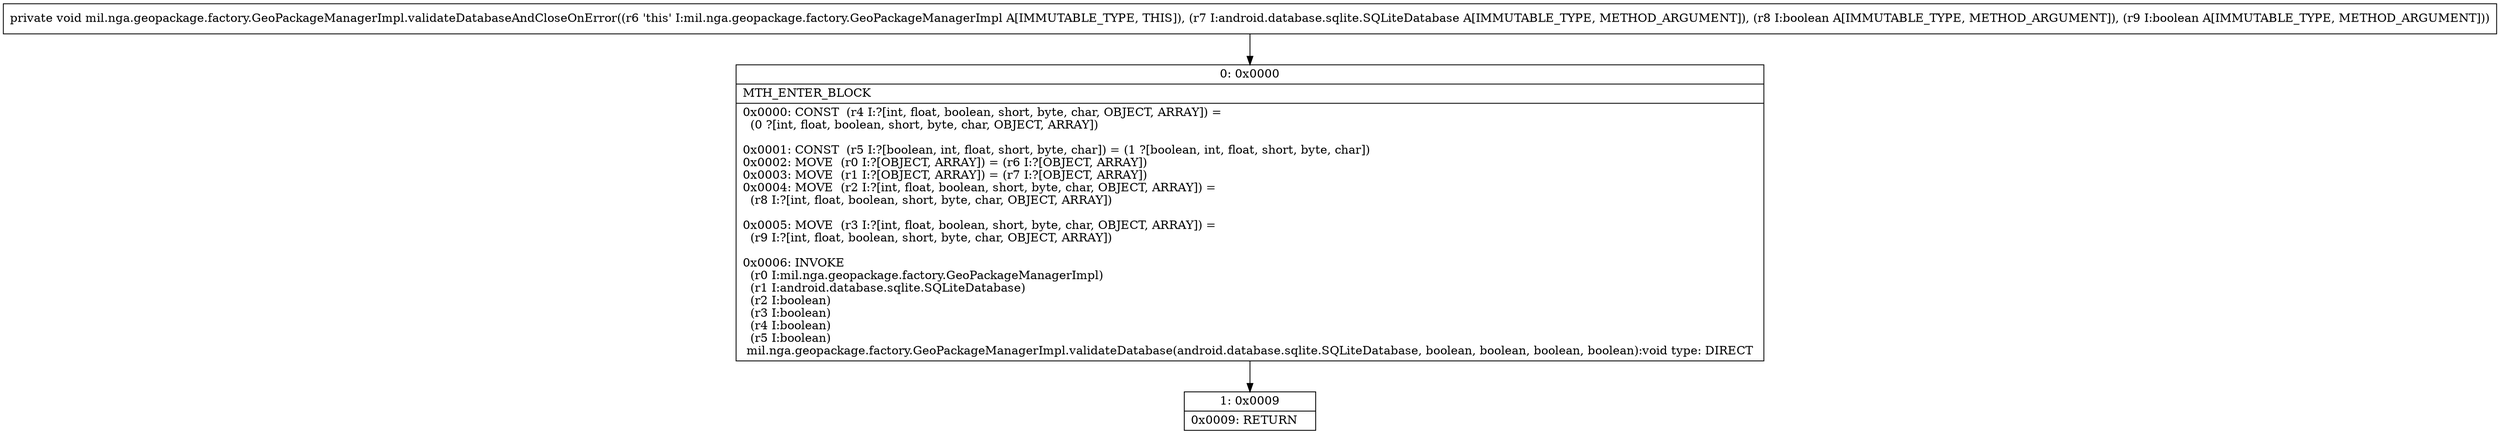 digraph "CFG formil.nga.geopackage.factory.GeoPackageManagerImpl.validateDatabaseAndCloseOnError(Landroid\/database\/sqlite\/SQLiteDatabase;ZZ)V" {
Node_0 [shape=record,label="{0\:\ 0x0000|MTH_ENTER_BLOCK\l|0x0000: CONST  (r4 I:?[int, float, boolean, short, byte, char, OBJECT, ARRAY]) = \l  (0 ?[int, float, boolean, short, byte, char, OBJECT, ARRAY])\l \l0x0001: CONST  (r5 I:?[boolean, int, float, short, byte, char]) = (1 ?[boolean, int, float, short, byte, char]) \l0x0002: MOVE  (r0 I:?[OBJECT, ARRAY]) = (r6 I:?[OBJECT, ARRAY]) \l0x0003: MOVE  (r1 I:?[OBJECT, ARRAY]) = (r7 I:?[OBJECT, ARRAY]) \l0x0004: MOVE  (r2 I:?[int, float, boolean, short, byte, char, OBJECT, ARRAY]) = \l  (r8 I:?[int, float, boolean, short, byte, char, OBJECT, ARRAY])\l \l0x0005: MOVE  (r3 I:?[int, float, boolean, short, byte, char, OBJECT, ARRAY]) = \l  (r9 I:?[int, float, boolean, short, byte, char, OBJECT, ARRAY])\l \l0x0006: INVOKE  \l  (r0 I:mil.nga.geopackage.factory.GeoPackageManagerImpl)\l  (r1 I:android.database.sqlite.SQLiteDatabase)\l  (r2 I:boolean)\l  (r3 I:boolean)\l  (r4 I:boolean)\l  (r5 I:boolean)\l mil.nga.geopackage.factory.GeoPackageManagerImpl.validateDatabase(android.database.sqlite.SQLiteDatabase, boolean, boolean, boolean, boolean):void type: DIRECT \l}"];
Node_1 [shape=record,label="{1\:\ 0x0009|0x0009: RETURN   \l}"];
MethodNode[shape=record,label="{private void mil.nga.geopackage.factory.GeoPackageManagerImpl.validateDatabaseAndCloseOnError((r6 'this' I:mil.nga.geopackage.factory.GeoPackageManagerImpl A[IMMUTABLE_TYPE, THIS]), (r7 I:android.database.sqlite.SQLiteDatabase A[IMMUTABLE_TYPE, METHOD_ARGUMENT]), (r8 I:boolean A[IMMUTABLE_TYPE, METHOD_ARGUMENT]), (r9 I:boolean A[IMMUTABLE_TYPE, METHOD_ARGUMENT])) }"];
MethodNode -> Node_0;
Node_0 -> Node_1;
}

